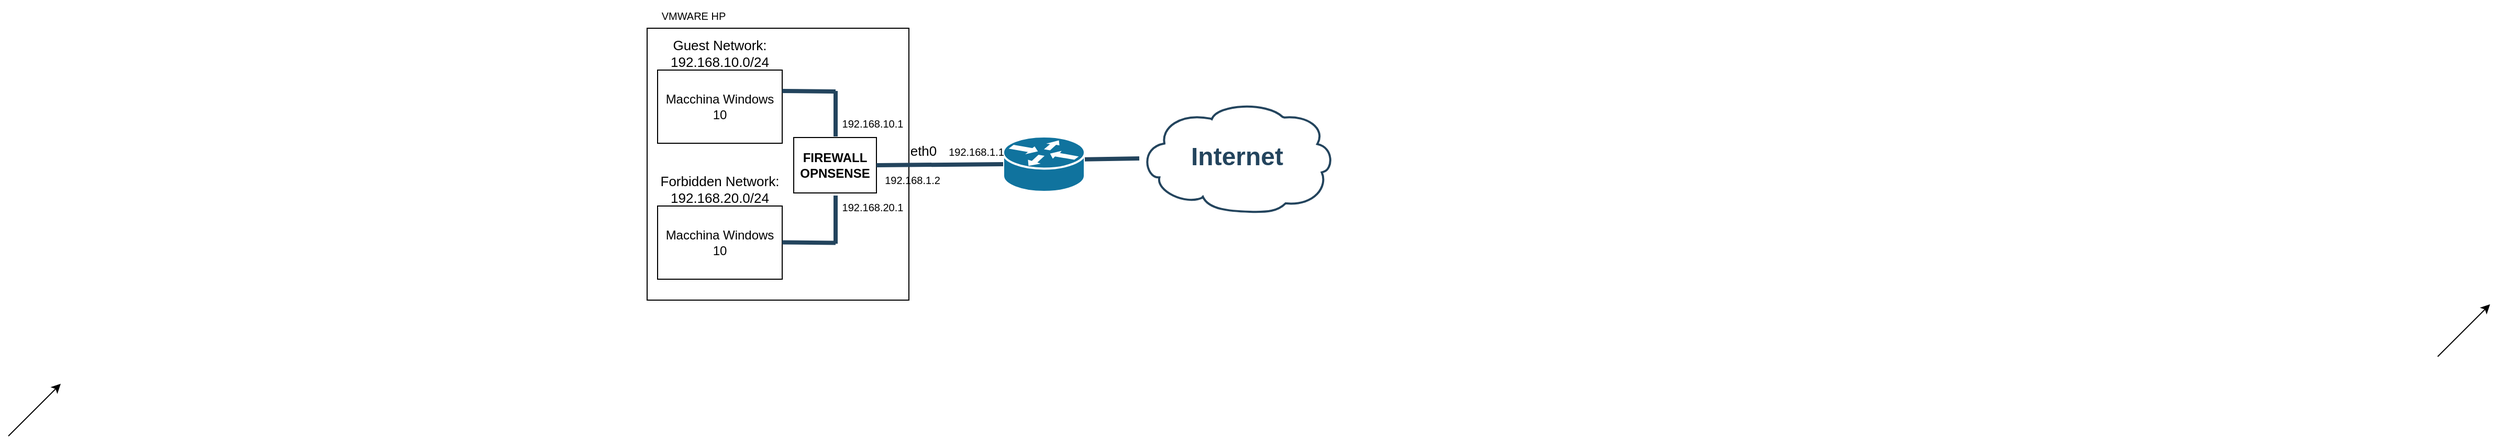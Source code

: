 <mxfile version="20.6.0" type="device"><diagram id="ygDLdRS2iPLK9-Unf2Y4" name="Pagina-1"><mxGraphModel dx="1422" dy="804" grid="0" gridSize="10" guides="1" tooltips="1" connect="1" arrows="1" fold="1" page="1" pageScale="1" pageWidth="827" pageHeight="1169" math="0" shadow="0"><root><mxCell id="0"/><mxCell id="1" parent="0"/><mxCell id="CAeLTKxyS7hd00LV8s_i-1" value="" style="shape=mxgraph.cisco.routers.router;html=1;dashed=0;fillColor=#10739E;strokeColor=#ffffff;strokeWidth=2;verticalLabelPosition=bottom;verticalAlign=top;fontFamily=Helvetica;fontSize=36;fontColor=#FFB366" parent="1" vertex="1"><mxGeometry x="1253" y="348.5" width="78" height="53" as="geometry"/></mxCell><mxCell id="CAeLTKxyS7hd00LV8s_i-2" value="" style="elbow=horizontal;endArrow=none;html=1;strokeColor=#23445D;endFill=0;strokeWidth=4;rounded=1" parent="1" source="CAeLTKxyS7hd00LV8s_i-3" edge="1"><mxGeometry width="100" height="100" relative="1" as="geometry"><mxPoint x="1463.0" y="372.668" as="sourcePoint"/><mxPoint x="1331" y="370.328" as="targetPoint"/></mxGeometry></mxCell><mxCell id="CAeLTKxyS7hd00LV8s_i-3" value="Internet" style="shape=mxgraph.cisco.storage.cloud;html=1;dashed=0;strokeColor=#23445D;fillColor=#ffffff;strokeWidth=2;fontFamily=Helvetica;fontSize=24;fontColor=#23445D;align=center;fontStyle=1" parent="1" vertex="1"><mxGeometry x="1383" y="315" width="186" height="106" as="geometry"/></mxCell><mxCell id="CAeLTKxyS7hd00LV8s_i-4" value="" style="rounded=0;whiteSpace=wrap;html=1;" parent="1" vertex="1"><mxGeometry x="913" y="245" width="250" height="260" as="geometry"/></mxCell><mxCell id="CAeLTKxyS7hd00LV8s_i-7" value="Macchina Windows 10" style="rounded=0;whiteSpace=wrap;html=1;" parent="1" vertex="1"><mxGeometry x="923" y="285" width="119" height="70" as="geometry"/></mxCell><mxCell id="CAeLTKxyS7hd00LV8s_i-8" value="Guest Network: 192.168.10.0/24" style="text;html=1;strokeColor=none;fillColor=none;align=center;verticalAlign=middle;whiteSpace=wrap;rounded=0;fontSize=13;" parent="1" vertex="1"><mxGeometry x="913" y="255" width="139" height="27" as="geometry"/></mxCell><mxCell id="CAeLTKxyS7hd00LV8s_i-9" value="Forbidden Network: 192.168.20.0/24" style="text;html=1;strokeColor=none;fillColor=none;align=center;verticalAlign=middle;whiteSpace=wrap;rounded=0;fontSize=13;" parent="1" vertex="1"><mxGeometry x="913" y="385" width="139" height="27" as="geometry"/></mxCell><mxCell id="CAeLTKxyS7hd00LV8s_i-10" value="Macchina Windows 10" style="rounded=0;whiteSpace=wrap;html=1;" parent="1" vertex="1"><mxGeometry x="923" y="415" width="119" height="70" as="geometry"/></mxCell><mxCell id="CAeLTKxyS7hd00LV8s_i-11" value="&lt;b&gt;FIREWALL&lt;br&gt;OPNSENSE&lt;/b&gt;" style="rounded=0;whiteSpace=wrap;html=1;" parent="1" vertex="1"><mxGeometry x="1053" y="349.5" width="79" height="53" as="geometry"/></mxCell><mxCell id="CAeLTKxyS7hd00LV8s_i-12" value="" style="elbow=horizontal;endArrow=none;html=1;strokeColor=#23445D;endFill=0;strokeWidth=4;rounded=1;exitX=0;exitY=0.5;exitDx=0;exitDy=0;exitPerimeter=0;entryX=1;entryY=0.5;entryDx=0;entryDy=0;" parent="1" source="CAeLTKxyS7hd00LV8s_i-1" target="CAeLTKxyS7hd00LV8s_i-11" edge="1"><mxGeometry width="100" height="100" relative="1" as="geometry"><mxPoint x="1383" y="380.693" as="sourcePoint"/><mxPoint x="1163" y="372" as="targetPoint"/></mxGeometry></mxCell><mxCell id="CAeLTKxyS7hd00LV8s_i-13" value="eth0" style="text;html=1;strokeColor=none;fillColor=none;align=center;verticalAlign=middle;whiteSpace=wrap;rounded=0;fontSize=13;" parent="1" vertex="1"><mxGeometry x="1161" y="348.5" width="32" height="27" as="geometry"/></mxCell><mxCell id="CAeLTKxyS7hd00LV8s_i-20" value="" style="elbow=horizontal;endArrow=none;html=1;strokeColor=#23445D;endFill=0;strokeWidth=4;rounded=1;" parent="1" edge="1"><mxGeometry width="100" height="100" relative="1" as="geometry"><mxPoint x="1093" y="305.5" as="sourcePoint"/><mxPoint x="1042" y="305" as="targetPoint"/></mxGeometry></mxCell><mxCell id="CAeLTKxyS7hd00LV8s_i-21" value="" style="elbow=horizontal;endArrow=none;html=1;strokeColor=#23445D;endFill=0;strokeWidth=4;rounded=1;" parent="1" edge="1"><mxGeometry width="100" height="100" relative="1" as="geometry"><mxPoint x="1093" y="450.21" as="sourcePoint"/><mxPoint x="1042" y="449.71" as="targetPoint"/></mxGeometry></mxCell><mxCell id="CAeLTKxyS7hd00LV8s_i-22" value="" style="edgeStyle=elbowEdgeStyle;elbow=horizontal;endArrow=none;html=1;strokeColor=#23445D;endFill=0;strokeWidth=4;rounded=1" parent="1" edge="1"><mxGeometry width="100" height="100" relative="1" as="geometry"><mxPoint x="1093" y="405" as="sourcePoint"/><mxPoint x="1093.278" y="451.083" as="targetPoint"/></mxGeometry></mxCell><mxCell id="CAeLTKxyS7hd00LV8s_i-23" value="" style="edgeStyle=elbowEdgeStyle;elbow=horizontal;endArrow=none;html=1;strokeColor=#23445D;endFill=0;strokeWidth=4;rounded=1" parent="1" edge="1"><mxGeometry width="100" height="100" relative="1" as="geometry"><mxPoint x="1093" y="305" as="sourcePoint"/><mxPoint x="1093.278" y="348.503" as="targetPoint"/></mxGeometry></mxCell><mxCell id="CAeLTKxyS7hd00LV8s_i-24" value="&lt;font style=&quot;font-size: 10px;&quot;&gt;192.168.10.1&lt;/font&gt;" style="text;html=1;strokeColor=none;fillColor=none;align=center;verticalAlign=middle;whiteSpace=wrap;rounded=0;fontSize=13;" parent="1" vertex="1"><mxGeometry x="1094" y="321.5" width="69" height="27" as="geometry"/></mxCell><mxCell id="CAeLTKxyS7hd00LV8s_i-25" value="&lt;font style=&quot;font-size: 10px;&quot;&gt;192.168.20.1&lt;/font&gt;" style="text;html=1;strokeColor=none;fillColor=none;align=center;verticalAlign=middle;whiteSpace=wrap;rounded=0;fontSize=13;" parent="1" vertex="1"><mxGeometry x="1094" y="401.5" width="69" height="27" as="geometry"/></mxCell><mxCell id="CAeLTKxyS7hd00LV8s_i-26" value="&lt;span style=&quot;font-size: 10px;&quot;&gt;VMWARE HP&lt;/span&gt;" style="text;html=1;strokeColor=none;fillColor=none;align=center;verticalAlign=middle;whiteSpace=wrap;rounded=0;fontSize=13;" parent="1" vertex="1"><mxGeometry x="923" y="218" width="69" height="27" as="geometry"/></mxCell><mxCell id="CAeLTKxyS7hd00LV8s_i-29" value="&lt;font style=&quot;font-size: 10px;&quot;&gt;192.168.1.2&lt;/font&gt;" style="text;html=1;strokeColor=none;fillColor=none;align=center;verticalAlign=middle;whiteSpace=wrap;rounded=0;fontSize=13;" parent="1" vertex="1"><mxGeometry x="1132" y="375.5" width="69" height="27" as="geometry"/></mxCell><mxCell id="CAeLTKxyS7hd00LV8s_i-31" value="&lt;font style=&quot;font-size: 10px;&quot;&gt;192.168.1.1&lt;/font&gt;" style="text;html=1;strokeColor=none;fillColor=none;align=center;verticalAlign=middle;whiteSpace=wrap;rounded=0;fontSize=13;" parent="1" vertex="1"><mxGeometry x="1193" y="348.5" width="69" height="27" as="geometry"/></mxCell><mxCell id="04ElOEHKdwN4ORgWHxus-1" value="" style="endArrow=classic;html=1;rounded=0;" edge="1" parent="1"><mxGeometry width="50" height="50" relative="1" as="geometry"><mxPoint x="303" y="635" as="sourcePoint"/><mxPoint x="353" y="585" as="targetPoint"/></mxGeometry></mxCell><mxCell id="04ElOEHKdwN4ORgWHxus-2" value="" style="endArrow=classic;html=1;rounded=0;" edge="1" parent="1"><mxGeometry width="50" height="50" relative="1" as="geometry"><mxPoint x="2623" y="559" as="sourcePoint"/><mxPoint x="2673" y="509" as="targetPoint"/></mxGeometry></mxCell></root></mxGraphModel></diagram></mxfile>